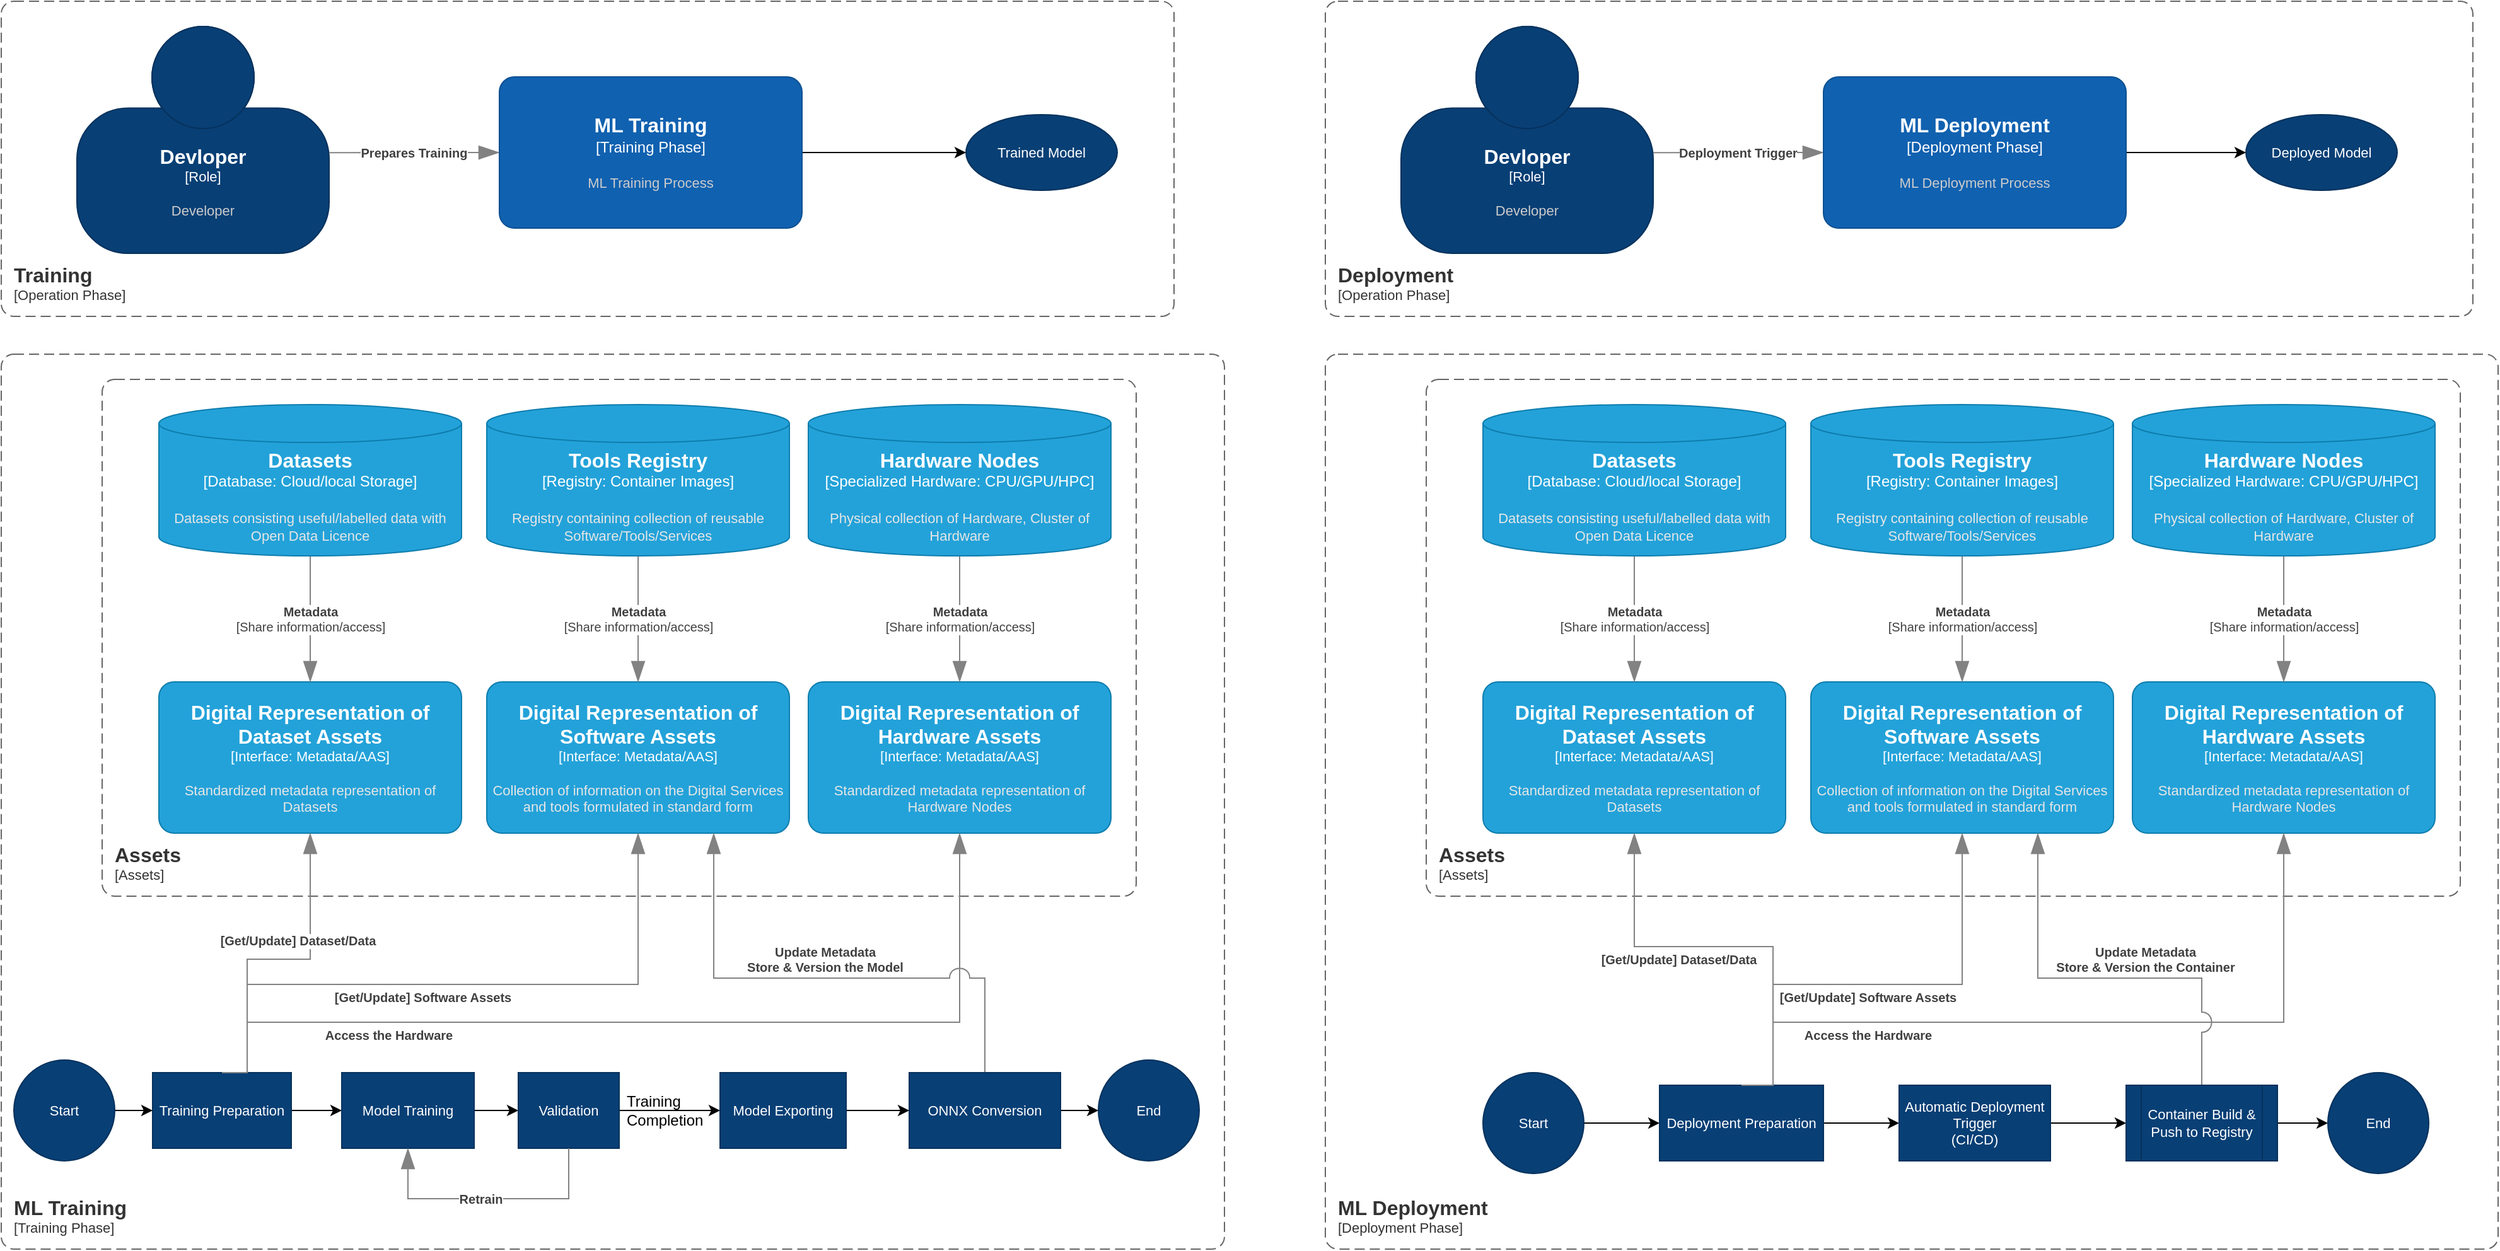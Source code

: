 <mxfile version="20.8.20" type="github">
  <diagram id="34KNsiJUDG14l4EXvXWt" name="Page-1">
    <mxGraphModel dx="1434" dy="756" grid="1" gridSize="10" guides="1" tooltips="1" connect="1" arrows="1" fold="1" page="1" pageScale="1" pageWidth="850" pageHeight="1100" math="0" shadow="0">
      <root>
        <mxCell id="0" />
        <mxCell id="1" parent="0" />
        <object placeholders="1" c4Name="Assets" c4Type="SystemScopeBoundary" c4Application="Assets" label="&lt;font style=&quot;font-size: 16px&quot;&gt;&lt;b&gt;&lt;div style=&quot;text-align: left&quot;&gt;%c4Name%&lt;/div&gt;&lt;/b&gt;&lt;/font&gt;&lt;div style=&quot;text-align: left&quot;&gt;[%c4Application%]&lt;/div&gt;" id="xOB6LZGDoCXovr7lUBLy-2">
          <mxCell style="rounded=1;fontSize=11;whiteSpace=wrap;html=1;dashed=1;arcSize=20;fillColor=none;strokeColor=#666666;fontColor=#333333;labelBackgroundColor=none;align=left;verticalAlign=bottom;labelBorderColor=none;spacingTop=0;spacing=10;dashPattern=8 4;metaEdit=1;rotatable=0;perimeter=rectanglePerimeter;noLabel=0;labelPadding=0;allowArrows=0;connectable=0;expand=0;recursiveResize=0;editable=1;pointerEvents=0;absoluteArcSize=1;points=[[0.25,0,0],[0.5,0,0],[0.75,0,0],[1,0.25,0],[1,0.5,0],[1,0.75,0],[0.75,1,0],[0.5,1,0],[0.25,1,0],[0,0.75,0],[0,0.5,0],[0,0.25,0]];" parent="1" vertex="1">
            <mxGeometry x="180" y="330" width="820" height="410" as="geometry" />
          </mxCell>
        </object>
        <object placeholders="1" c4Name="Digital Representation of Dataset Assets" c4Type="Interface" c4Technology="Metadata/AAS" c4Description="Standardized metadata representation of Datasets" label="&lt;font style=&quot;font-size: 16px&quot;&gt;&lt;b&gt;%c4Name%&lt;/b&gt;&lt;/font&gt;&lt;div&gt;[%c4Type%: %c4Technology%]&lt;/div&gt;&lt;br&gt;&lt;div&gt;&lt;font style=&quot;font-size: 11px&quot;&gt;&lt;font color=&quot;#E6E6E6&quot;&gt;%c4Description%&lt;/font&gt;&lt;/div&gt;" id="xOB6LZGDoCXovr7lUBLy-6">
          <mxCell style="rounded=1;whiteSpace=wrap;html=1;fontSize=11;labelBackgroundColor=none;fillColor=#23A2D9;fontColor=#ffffff;align=center;arcSize=10;strokeColor=#0E7DAD;metaEdit=1;resizable=0;points=[[0.25,0,0],[0.5,0,0],[0.75,0,0],[1,0.25,0],[1,0.5,0],[1,0.75,0],[0.75,1,0],[0.5,1,0],[0.25,1,0],[0,0.75,0],[0,0.5,0],[0,0.25,0]];" parent="1" vertex="1">
            <mxGeometry x="225" y="570" width="240" height="120" as="geometry" />
          </mxCell>
        </object>
        <object placeholders="1" c4Type="Relationship" c4Technology="Share information/access" c4Description="Metadata " label="&lt;div style=&quot;text-align: left&quot;&gt;&lt;div style=&quot;text-align: center&quot;&gt;&lt;b&gt;%c4Description%&lt;/b&gt;&lt;/div&gt;&lt;div style=&quot;text-align: center&quot;&gt;[%c4Technology%]&lt;/div&gt;&lt;/div&gt;" id="xOB6LZGDoCXovr7lUBLy-7">
          <mxCell style="endArrow=blockThin;html=1;fontSize=10;fontColor=#404040;strokeWidth=1;endFill=1;strokeColor=#828282;elbow=vertical;metaEdit=1;endSize=14;startSize=14;jumpStyle=arc;jumpSize=16;rounded=0;edgeStyle=orthogonalEdgeStyle;exitX=0.5;exitY=1;exitDx=0;exitDy=0;exitPerimeter=0;entryX=0.5;entryY=0;entryDx=0;entryDy=0;entryPerimeter=0;" parent="1" source="txicOeGbvLBUT92HMWDl-1" target="xOB6LZGDoCXovr7lUBLy-6" edge="1">
            <mxGeometry width="240" relative="1" as="geometry">
              <mxPoint x="345" y="460" as="sourcePoint" />
              <mxPoint x="710" y="640" as="targetPoint" />
            </mxGeometry>
          </mxCell>
        </object>
        <object placeholders="1" c4Name="Digital Representation of Software Assets" c4Type="Interface" c4Technology="Metadata/AAS" c4Description="Collection of information on the Digital Services and tools formulated in standard form" label="&lt;font style=&quot;font-size: 16px&quot;&gt;&lt;b&gt;%c4Name%&lt;/b&gt;&lt;/font&gt;&lt;div&gt;[%c4Type%: %c4Technology%]&lt;/div&gt;&lt;br&gt;&lt;div&gt;&lt;font style=&quot;font-size: 11px&quot;&gt;&lt;font color=&quot;#E6E6E6&quot;&gt;%c4Description%&lt;/font&gt;&lt;/div&gt;" id="xOB6LZGDoCXovr7lUBLy-8">
          <mxCell style="rounded=1;whiteSpace=wrap;html=1;fontSize=11;labelBackgroundColor=none;fillColor=#23A2D9;fontColor=#ffffff;align=center;arcSize=10;strokeColor=#0E7DAD;metaEdit=1;resizable=0;points=[[0.25,0,0],[0.5,0,0],[0.75,0,0],[1,0.25,0],[1,0.5,0],[1,0.75,0],[0.75,1,0],[0.5,1,0],[0.25,1,0],[0,0.75,0],[0,0.5,0],[0,0.25,0]];" parent="1" vertex="1">
            <mxGeometry x="485" y="570" width="240" height="120" as="geometry" />
          </mxCell>
        </object>
        <object placeholders="1" c4Type="Relationship" c4Technology="Share information/access" c4Description="Metadata" label="&lt;div style=&quot;text-align: left&quot;&gt;&lt;div style=&quot;text-align: center&quot;&gt;&lt;b&gt;%c4Description%&lt;/b&gt;&lt;/div&gt;&lt;div style=&quot;text-align: center&quot;&gt;[%c4Technology%]&lt;/div&gt;&lt;/div&gt;" id="xOB6LZGDoCXovr7lUBLy-9">
          <mxCell style="endArrow=blockThin;html=1;fontSize=10;fontColor=#404040;strokeWidth=1;endFill=1;strokeColor=#828282;elbow=vertical;metaEdit=1;endSize=14;startSize=14;jumpStyle=arc;jumpSize=16;rounded=0;edgeStyle=orthogonalEdgeStyle;exitX=0.5;exitY=1;exitDx=0;exitDy=0;exitPerimeter=0;entryX=0.5;entryY=0;entryDx=0;entryDy=0;entryPerimeter=0;" parent="1" source="txicOeGbvLBUT92HMWDl-2" target="xOB6LZGDoCXovr7lUBLy-8" edge="1">
            <mxGeometry width="240" relative="1" as="geometry">
              <mxPoint x="605" y="460" as="sourcePoint" />
              <mxPoint x="960" y="640" as="targetPoint" />
            </mxGeometry>
          </mxCell>
        </object>
        <object placeholders="1" c4Name="Digital Representation of Hardware Assets" c4Type="Interface" c4Technology="Metadata/AAS" c4Description="Standardized metadata representation of Hardware Nodes" label="&lt;font style=&quot;font-size: 16px&quot;&gt;&lt;b&gt;%c4Name%&lt;/b&gt;&lt;/font&gt;&lt;div&gt;[%c4Type%: %c4Technology%]&lt;/div&gt;&lt;br&gt;&lt;div&gt;&lt;font style=&quot;font-size: 11px&quot;&gt;&lt;font color=&quot;#E6E6E6&quot;&gt;%c4Description%&lt;/font&gt;&lt;/div&gt;" id="xOB6LZGDoCXovr7lUBLy-10">
          <mxCell style="rounded=1;whiteSpace=wrap;html=1;fontSize=11;labelBackgroundColor=none;fillColor=#23A2D9;fontColor=#ffffff;align=center;arcSize=10;strokeColor=#0E7DAD;metaEdit=1;resizable=0;points=[[0.25,0,0],[0.5,0,0],[0.75,0,0],[1,0.25,0],[1,0.5,0],[1,0.75,0],[0.75,1,0],[0.5,1,0],[0.25,1,0],[0,0.75,0],[0,0.5,0],[0,0.25,0]];" parent="1" vertex="1">
            <mxGeometry x="740" y="570" width="240" height="120" as="geometry" />
          </mxCell>
        </object>
        <object placeholders="1" c4Type="Relationship" c4Technology="Share information/access" c4Description="Metadata" label="&lt;div style=&quot;text-align: left&quot;&gt;&lt;div style=&quot;text-align: center&quot;&gt;&lt;b&gt;%c4Description%&lt;/b&gt;&lt;/div&gt;&lt;div style=&quot;text-align: center&quot;&gt;[%c4Technology%]&lt;/div&gt;&lt;/div&gt;" id="xOB6LZGDoCXovr7lUBLy-11">
          <mxCell style="endArrow=blockThin;html=1;fontSize=10;fontColor=#404040;strokeWidth=1;endFill=1;strokeColor=#828282;elbow=vertical;metaEdit=1;endSize=14;startSize=14;jumpStyle=arc;jumpSize=16;rounded=0;edgeStyle=orthogonalEdgeStyle;entryX=0.5;entryY=0;entryDx=0;entryDy=0;entryPerimeter=0;exitX=0.5;exitY=1;exitDx=0;exitDy=0;exitPerimeter=0;" parent="1" source="txicOeGbvLBUT92HMWDl-3" target="xOB6LZGDoCXovr7lUBLy-10" edge="1">
            <mxGeometry width="240" relative="1" as="geometry">
              <mxPoint x="865" y="460" as="sourcePoint" />
              <mxPoint x="1220" y="640" as="targetPoint" />
            </mxGeometry>
          </mxCell>
        </object>
        <object placeholders="1" c4Name="ML Training" c4Type="SystemScopeBoundary" c4Application="Training Phase" label="&lt;font style=&quot;font-size: 16px&quot;&gt;&lt;b&gt;&lt;div style=&quot;text-align: left&quot;&gt;%c4Name%&lt;/div&gt;&lt;/b&gt;&lt;/font&gt;&lt;div style=&quot;text-align: left&quot;&gt;[%c4Application%]&lt;/div&gt;" id="xOB6LZGDoCXovr7lUBLy-12">
          <mxCell style="rounded=1;fontSize=11;whiteSpace=wrap;html=1;dashed=1;arcSize=20;fillColor=none;strokeColor=#666666;fontColor=#333333;labelBackgroundColor=none;align=left;verticalAlign=bottom;labelBorderColor=none;spacingTop=0;spacing=10;dashPattern=8 4;metaEdit=1;rotatable=0;perimeter=rectanglePerimeter;noLabel=0;labelPadding=0;allowArrows=0;connectable=0;expand=0;recursiveResize=0;editable=1;pointerEvents=0;absoluteArcSize=1;points=[[0.25,0,0],[0.5,0,0],[0.75,0,0],[1,0.25,0],[1,0.5,0],[1,0.75,0],[0.75,1,0],[0.5,1,0],[0.25,1,0],[0,0.75,0],[0,0.5,0],[0,0.25,0]];" parent="1" vertex="1">
            <mxGeometry x="100" y="310" width="970" height="710" as="geometry" />
          </mxCell>
        </object>
        <mxCell id="xOB6LZGDoCXovr7lUBLy-24" value="" style="edgeStyle=orthogonalEdgeStyle;rounded=0;orthogonalLoop=1;jettySize=auto;html=1;" parent="1" source="xOB6LZGDoCXovr7lUBLy-20" target="xOB6LZGDoCXovr7lUBLy-23" edge="1">
          <mxGeometry relative="1" as="geometry" />
        </mxCell>
        <mxCell id="xOB6LZGDoCXovr7lUBLy-20" value="Training Preparation" style="whiteSpace=wrap;html=1;fontSize=11;fillColor=#083F75;strokeColor=#06315C;fontColor=#ffffff;dashed=0;" parent="1" vertex="1">
          <mxGeometry x="220" y="880" width="110" height="60" as="geometry" />
        </mxCell>
        <object placeholders="1" c4Type="Relationship" c4Description="[Get/Update] Dataset/Data" label="&lt;div style=&quot;text-align: left&quot;&gt;&lt;div style=&quot;text-align: center&quot;&gt;&lt;b&gt;%c4Description%&lt;/b&gt;&lt;/div&gt;" id="xOB6LZGDoCXovr7lUBLy-22">
          <mxCell style="endArrow=blockThin;html=1;fontSize=10;fontColor=#404040;strokeWidth=1;endFill=1;strokeColor=#828282;elbow=vertical;metaEdit=1;endSize=14;startSize=14;jumpStyle=arc;jumpSize=16;rounded=0;edgeStyle=orthogonalEdgeStyle;entryX=0.5;entryY=1;entryDx=0;entryDy=0;entryPerimeter=0;exitX=0.5;exitY=0;exitDx=0;exitDy=0;" parent="1" source="xOB6LZGDoCXovr7lUBLy-20" target="xOB6LZGDoCXovr7lUBLy-6" edge="1">
            <mxGeometry x="0.345" y="10" width="240" relative="1" as="geometry">
              <mxPoint x="240" y="850" as="sourcePoint" />
              <mxPoint x="630" y="940" as="targetPoint" />
              <Array as="points">
                <mxPoint x="295" y="790" />
                <mxPoint x="345" y="790" />
              </Array>
              <mxPoint as="offset" />
            </mxGeometry>
          </mxCell>
        </object>
        <mxCell id="txicOeGbvLBUT92HMWDl-38" value="" style="edgeStyle=orthogonalEdgeStyle;rounded=0;orthogonalLoop=1;jettySize=auto;html=1;" parent="1" source="xOB6LZGDoCXovr7lUBLy-23" target="txicOeGbvLBUT92HMWDl-37" edge="1">
          <mxGeometry relative="1" as="geometry" />
        </mxCell>
        <mxCell id="xOB6LZGDoCXovr7lUBLy-23" value="Model Training" style="whiteSpace=wrap;html=1;fontSize=11;fillColor=#083F75;strokeColor=#06315C;fontColor=#ffffff;dashed=0;" parent="1" vertex="1">
          <mxGeometry x="370" y="880" width="105" height="60" as="geometry" />
        </mxCell>
        <object placeholders="1" c4Type="Relationship" c4Description="[Get/Update] Software Assets" label="&lt;div style=&quot;text-align: left&quot;&gt;&lt;div style=&quot;text-align: center&quot;&gt;&lt;b&gt;%c4Description%&lt;/b&gt;&lt;/div&gt;" id="xOB6LZGDoCXovr7lUBLy-25">
          <mxCell style="endArrow=blockThin;html=1;fontSize=10;fontColor=#404040;strokeWidth=1;endFill=1;strokeColor=#828282;elbow=vertical;metaEdit=1;endSize=14;startSize=14;jumpStyle=arc;jumpSize=16;rounded=0;edgeStyle=orthogonalEdgeStyle;entryX=0.5;entryY=1;entryDx=0;entryDy=0;entryPerimeter=0;exitX=0.5;exitY=0;exitDx=0;exitDy=0;" parent="1" source="xOB6LZGDoCXovr7lUBLy-20" target="xOB6LZGDoCXovr7lUBLy-8" edge="1">
            <mxGeometry x="-0.122" y="-10" width="240" relative="1" as="geometry">
              <mxPoint x="250" y="870" as="sourcePoint" />
              <mxPoint x="630" y="940" as="targetPoint" />
              <Array as="points">
                <mxPoint x="295" y="810" />
                <mxPoint x="605" y="810" />
              </Array>
              <mxPoint as="offset" />
            </mxGeometry>
          </mxCell>
        </object>
        <object placeholders="1" c4Type="Relationship" c4Description="Access the Hardware" label="&lt;div style=&quot;text-align: left&quot;&gt;&lt;div style=&quot;text-align: center&quot;&gt;&lt;b&gt;%c4Description%&lt;/b&gt;&lt;/div&gt;" id="xOB6LZGDoCXovr7lUBLy-26">
          <mxCell style="endArrow=blockThin;html=1;fontSize=10;fontColor=#404040;strokeWidth=1;endFill=1;strokeColor=#828282;elbow=vertical;metaEdit=1;endSize=14;startSize=14;jumpStyle=arc;jumpSize=16;rounded=0;edgeStyle=orthogonalEdgeStyle;entryX=0.5;entryY=1;entryDx=0;entryDy=0;entryPerimeter=0;exitX=0.5;exitY=0;exitDx=0;exitDy=0;" parent="1" source="xOB6LZGDoCXovr7lUBLy-20" target="xOB6LZGDoCXovr7lUBLy-10" edge="1">
            <mxGeometry x="-0.557" y="-10" width="240" relative="1" as="geometry">
              <mxPoint x="260" y="890" as="sourcePoint" />
              <mxPoint x="630" y="940" as="targetPoint" />
              <Array as="points">
                <mxPoint x="295" y="840" />
                <mxPoint x="860" y="840" />
              </Array>
              <mxPoint as="offset" />
            </mxGeometry>
          </mxCell>
        </object>
        <object placeholders="1" c4Type="Relationship" c4Description="Update Metadata&#xa;Store &amp; Version the Model" label="&lt;div style=&quot;text-align: left&quot;&gt;&lt;div style=&quot;text-align: center&quot;&gt;&lt;b&gt;%c4Description%&lt;/b&gt;&lt;/div&gt;" id="xOB6LZGDoCXovr7lUBLy-31">
          <mxCell style="endArrow=blockThin;html=1;fontSize=10;fontColor=#404040;strokeWidth=1;endFill=1;strokeColor=#828282;elbow=vertical;metaEdit=1;endSize=14;startSize=14;jumpStyle=arc;jumpSize=16;rounded=0;edgeStyle=orthogonalEdgeStyle;entryX=0.75;entryY=1;entryDx=0;entryDy=0;entryPerimeter=0;exitX=0.5;exitY=0;exitDx=0;exitDy=0;" parent="1" target="xOB6LZGDoCXovr7lUBLy-8" edge="1" source="1LWW5yyUUoVo10daCe78-3">
            <mxGeometry y="-15" width="240" relative="1" as="geometry">
              <mxPoint x="880" y="900" as="sourcePoint" />
              <mxPoint x="630" y="940" as="targetPoint" />
              <Array as="points">
                <mxPoint x="880" y="805" />
                <mxPoint x="665" y="805" />
              </Array>
              <mxPoint as="offset" />
            </mxGeometry>
          </mxCell>
        </object>
        <object placeholders="1" c4Name="Training" c4Type="SystemScopeBoundary" c4Application="Operation Phase" label="&lt;font style=&quot;font-size: 16px&quot;&gt;&lt;b&gt;&lt;div style=&quot;text-align: left&quot;&gt;%c4Name%&lt;/div&gt;&lt;/b&gt;&lt;/font&gt;&lt;div style=&quot;text-align: left&quot;&gt;[%c4Application%]&lt;/div&gt;" id="xOB6LZGDoCXovr7lUBLy-40">
          <mxCell style="rounded=1;fontSize=11;whiteSpace=wrap;html=1;dashed=1;arcSize=20;fillColor=none;strokeColor=#666666;fontColor=#333333;labelBackgroundColor=none;align=left;verticalAlign=bottom;labelBorderColor=none;spacingTop=0;spacing=10;dashPattern=8 4;metaEdit=1;rotatable=0;perimeter=rectanglePerimeter;noLabel=0;labelPadding=0;allowArrows=0;connectable=0;expand=0;recursiveResize=0;editable=1;pointerEvents=0;absoluteArcSize=1;points=[[0.25,0,0],[0.5,0,0],[0.75,0,0],[1,0.25,0],[1,0.5,0],[1,0.75,0],[0.75,1,0],[0.5,1,0],[0.25,1,0],[0,0.75,0],[0,0.5,0],[0,0.25,0]];" parent="1" vertex="1">
            <mxGeometry x="100" y="30" width="930" height="250" as="geometry" />
          </mxCell>
        </object>
        <object placeholders="1" c4Name="Devloper" c4Type="Role" c4Description="Developer" label="&lt;font style=&quot;font-size: 16px&quot;&gt;&lt;b&gt;%c4Name%&lt;/b&gt;&lt;/font&gt;&lt;div&gt;[%c4Type%]&lt;/div&gt;&lt;br&gt;&lt;div&gt;&lt;font style=&quot;font-size: 11px&quot;&gt;&lt;font color=&quot;#cccccc&quot;&gt;%c4Description%&lt;/font&gt;&lt;/div&gt;" id="xOB6LZGDoCXovr7lUBLy-42">
          <mxCell style="html=1;fontSize=11;dashed=0;whiteSpace=wrap;fillColor=#083F75;strokeColor=#06315C;fontColor=#ffffff;shape=mxgraph.c4.person2;align=center;metaEdit=1;points=[[0.5,0,0],[1,0.5,0],[1,0.75,0],[0.75,1,0],[0.5,1,0],[0.25,1,0],[0,0.75,0],[0,0.5,0]];resizable=0;" parent="1" vertex="1">
            <mxGeometry x="160" y="50" width="200" height="180" as="geometry" />
          </mxCell>
        </object>
        <mxCell id="xOB6LZGDoCXovr7lUBLy-47" value="Trained Model" style="ellipse;whiteSpace=wrap;html=1;fontSize=11;fillColor=#083F75;strokeColor=#06315C;fontColor=#ffffff;dashed=0;" parent="1" vertex="1">
          <mxGeometry x="865" y="120" width="120" height="60" as="geometry" />
        </mxCell>
        <object placeholders="1" c4Type="Relationship" c4Description="Prepares Training" label="&lt;div style=&quot;text-align: left&quot;&gt;&lt;div style=&quot;text-align: center&quot;&gt;&lt;b&gt;%c4Description%&lt;/b&gt;&lt;/div&gt;" id="xOB6LZGDoCXovr7lUBLy-56">
          <mxCell style="endArrow=blockThin;html=1;fontSize=10;fontColor=#404040;strokeWidth=1;endFill=1;strokeColor=#828282;elbow=vertical;metaEdit=1;endSize=14;startSize=14;jumpStyle=arc;jumpSize=16;rounded=0;edgeStyle=orthogonalEdgeStyle;exitX=1;exitY=0.556;exitDx=0;exitDy=0;exitPerimeter=0;" parent="1" source="xOB6LZGDoCXovr7lUBLy-42" target="xOB6LZGDoCXovr7lUBLy-62" edge="1">
            <mxGeometry width="240" relative="1" as="geometry">
              <mxPoint x="370" y="150" as="sourcePoint" />
              <mxPoint x="530" y="150" as="targetPoint" />
            </mxGeometry>
          </mxCell>
        </object>
        <mxCell id="xOB6LZGDoCXovr7lUBLy-61" value="" style="edgeStyle=orthogonalEdgeStyle;rounded=0;orthogonalLoop=1;jettySize=auto;html=1;" parent="1" source="txicOeGbvLBUT92HMWDl-39" target="xOB6LZGDoCXovr7lUBLy-20" edge="1">
          <mxGeometry relative="1" as="geometry">
            <mxPoint x="200" y="910" as="sourcePoint" />
          </mxGeometry>
        </mxCell>
        <mxCell id="xOB6LZGDoCXovr7lUBLy-63" value="" style="edgeStyle=orthogonalEdgeStyle;rounded=0;orthogonalLoop=1;jettySize=auto;html=1;" parent="1" source="xOB6LZGDoCXovr7lUBLy-62" target="xOB6LZGDoCXovr7lUBLy-47" edge="1">
          <mxGeometry relative="1" as="geometry" />
        </mxCell>
        <object placeholders="1" c4Name="ML Training" c4Type="Training Phase" c4Description="ML Training Process" label="&lt;font style=&quot;font-size: 16px&quot;&gt;&lt;b&gt;%c4Name%&lt;/b&gt;&lt;/font&gt;&lt;div&gt;[%c4Type%]&lt;/div&gt;&lt;br&gt;&lt;div&gt;&lt;font style=&quot;font-size: 11px&quot;&gt;&lt;font color=&quot;#cccccc&quot;&gt;%c4Description%&lt;/font&gt;&lt;/div&gt;" id="xOB6LZGDoCXovr7lUBLy-62">
          <mxCell style="rounded=1;whiteSpace=wrap;html=1;labelBackgroundColor=none;fillColor=#1061B0;fontColor=#ffffff;align=center;arcSize=10;strokeColor=#0D5091;metaEdit=1;resizable=0;points=[[0.25,0,0],[0.5,0,0],[0.75,0,0],[1,0.25,0],[1,0.5,0],[1,0.75,0],[0.75,1,0],[0.5,1,0],[0.25,1,0],[0,0.75,0],[0,0.5,0],[0,0.25,0]];" parent="1" vertex="1">
            <mxGeometry x="495" y="90" width="240" height="120" as="geometry" />
          </mxCell>
        </object>
        <object placeholders="1" c4Name="Deployment" c4Type="SystemScopeBoundary" c4Application="Operation Phase" label="&lt;font style=&quot;font-size: 16px&quot;&gt;&lt;b&gt;&lt;div style=&quot;text-align: left&quot;&gt;%c4Name%&lt;/div&gt;&lt;/b&gt;&lt;/font&gt;&lt;div style=&quot;text-align: left&quot;&gt;[%c4Application%]&lt;/div&gt;" id="xOB6LZGDoCXovr7lUBLy-64">
          <mxCell style="rounded=1;fontSize=11;whiteSpace=wrap;html=1;dashed=1;arcSize=20;fillColor=none;strokeColor=#666666;fontColor=#333333;labelBackgroundColor=none;align=left;verticalAlign=bottom;labelBorderColor=none;spacingTop=0;spacing=10;dashPattern=8 4;metaEdit=1;rotatable=0;perimeter=rectanglePerimeter;noLabel=0;labelPadding=0;allowArrows=0;connectable=0;expand=0;recursiveResize=0;editable=1;pointerEvents=0;absoluteArcSize=1;points=[[0.25,0,0],[0.5,0,0],[0.75,0,0],[1,0.25,0],[1,0.5,0],[1,0.75,0],[0.75,1,0],[0.5,1,0],[0.25,1,0],[0,0.75,0],[0,0.5,0],[0,0.25,0]];" parent="1" vertex="1">
            <mxGeometry x="1150" y="30" width="910" height="250" as="geometry" />
          </mxCell>
        </object>
        <object placeholders="1" c4Name="Devloper" c4Type="Role" c4Description="Developer" label="&lt;font style=&quot;font-size: 16px&quot;&gt;&lt;b&gt;%c4Name%&lt;/b&gt;&lt;/font&gt;&lt;div&gt;[%c4Type%]&lt;/div&gt;&lt;br&gt;&lt;div&gt;&lt;font style=&quot;font-size: 11px&quot;&gt;&lt;font color=&quot;#cccccc&quot;&gt;%c4Description%&lt;/font&gt;&lt;/div&gt;" id="xOB6LZGDoCXovr7lUBLy-65">
          <mxCell style="html=1;fontSize=11;dashed=0;whiteSpace=wrap;fillColor=#083F75;strokeColor=#06315C;fontColor=#ffffff;shape=mxgraph.c4.person2;align=center;metaEdit=1;points=[[0.5,0,0],[1,0.5,0],[1,0.75,0],[0.75,1,0],[0.5,1,0],[0.25,1,0],[0,0.75,0],[0,0.5,0]];resizable=0;" parent="1" vertex="1">
            <mxGeometry x="1210" y="50" width="200" height="180" as="geometry" />
          </mxCell>
        </object>
        <mxCell id="xOB6LZGDoCXovr7lUBLy-66" value="Deployed Model" style="ellipse;whiteSpace=wrap;html=1;fontSize=11;fillColor=#083F75;strokeColor=#06315C;fontColor=#ffffff;dashed=0;" parent="1" vertex="1">
          <mxGeometry x="1880" y="120" width="120" height="60" as="geometry" />
        </mxCell>
        <object placeholders="1" c4Type="Relationship" c4Description="Deployment Trigger" label="&lt;div style=&quot;text-align: left&quot;&gt;&lt;div style=&quot;text-align: center&quot;&gt;&lt;b&gt;%c4Description%&lt;/b&gt;&lt;/div&gt;" id="xOB6LZGDoCXovr7lUBLy-67">
          <mxCell style="endArrow=blockThin;html=1;fontSize=10;fontColor=#404040;strokeWidth=1;endFill=1;strokeColor=#828282;elbow=vertical;metaEdit=1;endSize=14;startSize=14;jumpStyle=arc;jumpSize=16;rounded=0;edgeStyle=orthogonalEdgeStyle;exitX=1;exitY=0.556;exitDx=0;exitDy=0;exitPerimeter=0;" parent="1" source="xOB6LZGDoCXovr7lUBLy-65" target="xOB6LZGDoCXovr7lUBLy-69" edge="1">
            <mxGeometry width="240" relative="1" as="geometry">
              <mxPoint x="1420" y="150" as="sourcePoint" />
              <mxPoint x="1580" y="150" as="targetPoint" />
            </mxGeometry>
          </mxCell>
        </object>
        <mxCell id="xOB6LZGDoCXovr7lUBLy-68" value="" style="edgeStyle=orthogonalEdgeStyle;rounded=0;orthogonalLoop=1;jettySize=auto;html=1;" parent="1" source="xOB6LZGDoCXovr7lUBLy-69" target="xOB6LZGDoCXovr7lUBLy-66" edge="1">
          <mxGeometry relative="1" as="geometry" />
        </mxCell>
        <object placeholders="1" c4Name="ML Deployment" c4Type="Deployment Phase" c4Description="ML Deployment Process" label="&lt;font style=&quot;font-size: 16px&quot;&gt;&lt;b&gt;%c4Name%&lt;/b&gt;&lt;/font&gt;&lt;div&gt;[%c4Type%]&lt;/div&gt;&lt;br&gt;&lt;div&gt;&lt;font style=&quot;font-size: 11px&quot;&gt;&lt;font color=&quot;#cccccc&quot;&gt;%c4Description%&lt;/font&gt;&lt;/div&gt;" id="xOB6LZGDoCXovr7lUBLy-69">
          <mxCell style="rounded=1;whiteSpace=wrap;html=1;labelBackgroundColor=none;fillColor=#1061B0;fontColor=#ffffff;align=center;arcSize=10;strokeColor=#0D5091;metaEdit=1;resizable=0;points=[[0.25,0,0],[0.5,0,0],[0.75,0,0],[1,0.25,0],[1,0.5,0],[1,0.75,0],[0.75,1,0],[0.5,1,0],[0.25,1,0],[0,0.75,0],[0,0.5,0],[0,0.25,0]];" parent="1" vertex="1">
            <mxGeometry x="1545" y="90" width="240" height="120" as="geometry" />
          </mxCell>
        </object>
        <object placeholders="1" c4Type="Datasets" c4Container="Database" c4Technology="Cloud/local Storage" c4Description="Datasets consisting useful/labelled data with Open Data Licence " label="&lt;font style=&quot;font-size: 16px&quot;&gt;&lt;b&gt;%c4Type%&lt;/b&gt;&lt;/font&gt;&lt;div&gt;[%c4Container%:&amp;nbsp;%c4Technology%]&lt;/div&gt;&lt;br&gt;&lt;div&gt;&lt;font style=&quot;font-size: 11px&quot;&gt;&lt;font color=&quot;#E6E6E6&quot;&gt;%c4Description%&lt;/font&gt;&lt;/div&gt;" id="txicOeGbvLBUT92HMWDl-1">
          <mxCell style="shape=cylinder3;size=15;whiteSpace=wrap;html=1;boundedLbl=1;rounded=0;labelBackgroundColor=none;fillColor=#23A2D9;fontSize=12;fontColor=#ffffff;align=center;strokeColor=#0E7DAD;metaEdit=1;points=[[0.5,0,0],[1,0.25,0],[1,0.5,0],[1,0.75,0],[0.5,1,0],[0,0.75,0],[0,0.5,0],[0,0.25,0]];resizable=0;" parent="1" vertex="1">
            <mxGeometry x="225" y="350" width="240" height="120" as="geometry" />
          </mxCell>
        </object>
        <object placeholders="1" c4Type="Tools Registry" c4Container="Registry" c4Technology="Container Images" c4Description="Registry containing collection of reusable Software/Tools/Services" label="&lt;font style=&quot;font-size: 16px&quot;&gt;&lt;b&gt;%c4Type%&lt;/b&gt;&lt;/font&gt;&lt;div&gt;[%c4Container%:&amp;nbsp;%c4Technology%]&lt;/div&gt;&lt;br&gt;&lt;div&gt;&lt;font style=&quot;font-size: 11px&quot;&gt;&lt;font color=&quot;#E6E6E6&quot;&gt;%c4Description%&lt;/font&gt;&lt;/div&gt;" id="txicOeGbvLBUT92HMWDl-2">
          <mxCell style="shape=cylinder3;size=15;whiteSpace=wrap;html=1;boundedLbl=1;rounded=0;labelBackgroundColor=none;fillColor=#23A2D9;fontSize=12;fontColor=#ffffff;align=center;strokeColor=#0E7DAD;metaEdit=1;points=[[0.5,0,0],[1,0.25,0],[1,0.5,0],[1,0.75,0],[0.5,1,0],[0,0.75,0],[0,0.5,0],[0,0.25,0]];resizable=0;" parent="1" vertex="1">
            <mxGeometry x="485" y="350" width="240" height="120" as="geometry" />
          </mxCell>
        </object>
        <object placeholders="1" c4Type="Hardware Nodes" c4Container="Specialized Hardware" c4Technology="CPU/GPU/HPC" c4Description="Physical collection of Hardware, Cluster of Hardware" label="&lt;font style=&quot;font-size: 16px&quot;&gt;&lt;b&gt;%c4Type%&lt;/b&gt;&lt;/font&gt;&lt;div&gt;[%c4Container%:&amp;nbsp;%c4Technology%]&lt;/div&gt;&lt;br&gt;&lt;div&gt;&lt;font style=&quot;font-size: 11px&quot;&gt;&lt;font color=&quot;#E6E6E6&quot;&gt;%c4Description%&lt;/font&gt;&lt;/div&gt;" id="txicOeGbvLBUT92HMWDl-3">
          <mxCell style="shape=cylinder3;size=15;whiteSpace=wrap;html=1;boundedLbl=1;rounded=0;labelBackgroundColor=none;fillColor=#23A2D9;fontSize=12;fontColor=#ffffff;align=center;strokeColor=#0E7DAD;metaEdit=1;points=[[0.5,0,0],[1,0.25,0],[1,0.5,0],[1,0.75,0],[0.5,1,0],[0,0.75,0],[0,0.5,0],[0,0.25,0]];resizable=0;" parent="1" vertex="1">
            <mxGeometry x="740" y="350" width="240" height="120" as="geometry" />
          </mxCell>
        </object>
        <object placeholders="1" c4Name="Assets" c4Type="SystemScopeBoundary" c4Application="Assets" label="&lt;font style=&quot;font-size: 16px&quot;&gt;&lt;b&gt;&lt;div style=&quot;text-align: left&quot;&gt;%c4Name%&lt;/div&gt;&lt;/b&gt;&lt;/font&gt;&lt;div style=&quot;text-align: left&quot;&gt;[%c4Application%]&lt;/div&gt;" id="txicOeGbvLBUT92HMWDl-4">
          <mxCell style="rounded=1;fontSize=11;whiteSpace=wrap;html=1;dashed=1;arcSize=20;fillColor=none;strokeColor=#666666;fontColor=#333333;labelBackgroundColor=none;align=left;verticalAlign=bottom;labelBorderColor=none;spacingTop=0;spacing=10;dashPattern=8 4;metaEdit=1;rotatable=0;perimeter=rectanglePerimeter;noLabel=0;labelPadding=0;allowArrows=0;connectable=0;expand=0;recursiveResize=0;editable=1;pointerEvents=0;absoluteArcSize=1;points=[[0.25,0,0],[0.5,0,0],[0.75,0,0],[1,0.25,0],[1,0.5,0],[1,0.75,0],[0.75,1,0],[0.5,1,0],[0.25,1,0],[0,0.75,0],[0,0.5,0],[0,0.25,0]];" parent="1" vertex="1">
            <mxGeometry x="1230" y="330" width="820" height="410" as="geometry" />
          </mxCell>
        </object>
        <object placeholders="1" c4Name="Digital Representation of Dataset Assets" c4Type="Interface" c4Technology="Metadata/AAS" c4Description="Standardized metadata representation of Datasets" label="&lt;font style=&quot;font-size: 16px&quot;&gt;&lt;b&gt;%c4Name%&lt;/b&gt;&lt;/font&gt;&lt;div&gt;[%c4Type%: %c4Technology%]&lt;/div&gt;&lt;br&gt;&lt;div&gt;&lt;font style=&quot;font-size: 11px&quot;&gt;&lt;font color=&quot;#E6E6E6&quot;&gt;%c4Description%&lt;/font&gt;&lt;/div&gt;" id="txicOeGbvLBUT92HMWDl-5">
          <mxCell style="rounded=1;whiteSpace=wrap;html=1;fontSize=11;labelBackgroundColor=none;fillColor=#23A2D9;fontColor=#ffffff;align=center;arcSize=10;strokeColor=#0E7DAD;metaEdit=1;resizable=0;points=[[0.25,0,0],[0.5,0,0],[0.75,0,0],[1,0.25,0],[1,0.5,0],[1,0.75,0],[0.75,1,0],[0.5,1,0],[0.25,1,0],[0,0.75,0],[0,0.5,0],[0,0.25,0]];" parent="1" vertex="1">
            <mxGeometry x="1275" y="570" width="240" height="120" as="geometry" />
          </mxCell>
        </object>
        <object placeholders="1" c4Type="Relationship" c4Technology="Share information/access" c4Description="Metadata " label="&lt;div style=&quot;text-align: left&quot;&gt;&lt;div style=&quot;text-align: center&quot;&gt;&lt;b&gt;%c4Description%&lt;/b&gt;&lt;/div&gt;&lt;div style=&quot;text-align: center&quot;&gt;[%c4Technology%]&lt;/div&gt;&lt;/div&gt;" id="txicOeGbvLBUT92HMWDl-6">
          <mxCell style="endArrow=blockThin;html=1;fontSize=10;fontColor=#404040;strokeWidth=1;endFill=1;strokeColor=#828282;elbow=vertical;metaEdit=1;endSize=14;startSize=14;jumpStyle=arc;jumpSize=16;rounded=0;edgeStyle=orthogonalEdgeStyle;exitX=0.5;exitY=1;exitDx=0;exitDy=0;exitPerimeter=0;entryX=0.5;entryY=0;entryDx=0;entryDy=0;entryPerimeter=0;" parent="1" source="txicOeGbvLBUT92HMWDl-23" target="txicOeGbvLBUT92HMWDl-5" edge="1">
            <mxGeometry width="240" relative="1" as="geometry">
              <mxPoint x="1395" y="460" as="sourcePoint" />
              <mxPoint x="1760" y="640" as="targetPoint" />
            </mxGeometry>
          </mxCell>
        </object>
        <object placeholders="1" c4Name="Digital Representation of Software Assets" c4Type="Interface" c4Technology="Metadata/AAS" c4Description="Collection of information on the Digital Services and tools formulated in standard form" label="&lt;font style=&quot;font-size: 16px&quot;&gt;&lt;b&gt;%c4Name%&lt;/b&gt;&lt;/font&gt;&lt;div&gt;[%c4Type%: %c4Technology%]&lt;/div&gt;&lt;br&gt;&lt;div&gt;&lt;font style=&quot;font-size: 11px&quot;&gt;&lt;font color=&quot;#E6E6E6&quot;&gt;%c4Description%&lt;/font&gt;&lt;/div&gt;" id="txicOeGbvLBUT92HMWDl-7">
          <mxCell style="rounded=1;whiteSpace=wrap;html=1;fontSize=11;labelBackgroundColor=none;fillColor=#23A2D9;fontColor=#ffffff;align=center;arcSize=10;strokeColor=#0E7DAD;metaEdit=1;resizable=0;points=[[0.25,0,0],[0.5,0,0],[0.75,0,0],[1,0.25,0],[1,0.5,0],[1,0.75,0],[0.75,1,0],[0.5,1,0],[0.25,1,0],[0,0.75,0],[0,0.5,0],[0,0.25,0]];" parent="1" vertex="1">
            <mxGeometry x="1535" y="570" width="240" height="120" as="geometry" />
          </mxCell>
        </object>
        <object placeholders="1" c4Type="Relationship" c4Technology="Share information/access" c4Description="Metadata" label="&lt;div style=&quot;text-align: left&quot;&gt;&lt;div style=&quot;text-align: center&quot;&gt;&lt;b&gt;%c4Description%&lt;/b&gt;&lt;/div&gt;&lt;div style=&quot;text-align: center&quot;&gt;[%c4Technology%]&lt;/div&gt;&lt;/div&gt;" id="txicOeGbvLBUT92HMWDl-8">
          <mxCell style="endArrow=blockThin;html=1;fontSize=10;fontColor=#404040;strokeWidth=1;endFill=1;strokeColor=#828282;elbow=vertical;metaEdit=1;endSize=14;startSize=14;jumpStyle=arc;jumpSize=16;rounded=0;edgeStyle=orthogonalEdgeStyle;exitX=0.5;exitY=1;exitDx=0;exitDy=0;exitPerimeter=0;entryX=0.5;entryY=0;entryDx=0;entryDy=0;entryPerimeter=0;" parent="1" source="txicOeGbvLBUT92HMWDl-24" target="txicOeGbvLBUT92HMWDl-7" edge="1">
            <mxGeometry width="240" relative="1" as="geometry">
              <mxPoint x="1655" y="460" as="sourcePoint" />
              <mxPoint x="2010" y="640" as="targetPoint" />
            </mxGeometry>
          </mxCell>
        </object>
        <object placeholders="1" c4Name="Digital Representation of Hardware Assets" c4Type="Interface" c4Technology="Metadata/AAS" c4Description="Standardized metadata representation of Hardware Nodes" label="&lt;font style=&quot;font-size: 16px&quot;&gt;&lt;b&gt;%c4Name%&lt;/b&gt;&lt;/font&gt;&lt;div&gt;[%c4Type%: %c4Technology%]&lt;/div&gt;&lt;br&gt;&lt;div&gt;&lt;font style=&quot;font-size: 11px&quot;&gt;&lt;font color=&quot;#E6E6E6&quot;&gt;%c4Description%&lt;/font&gt;&lt;/div&gt;" id="txicOeGbvLBUT92HMWDl-9">
          <mxCell style="rounded=1;whiteSpace=wrap;html=1;fontSize=11;labelBackgroundColor=none;fillColor=#23A2D9;fontColor=#ffffff;align=center;arcSize=10;strokeColor=#0E7DAD;metaEdit=1;resizable=0;points=[[0.25,0,0],[0.5,0,0],[0.75,0,0],[1,0.25,0],[1,0.5,0],[1,0.75,0],[0.75,1,0],[0.5,1,0],[0.25,1,0],[0,0.75,0],[0,0.5,0],[0,0.25,0]];" parent="1" vertex="1">
            <mxGeometry x="1790" y="570" width="240" height="120" as="geometry" />
          </mxCell>
        </object>
        <object placeholders="1" c4Type="Relationship" c4Technology="Share information/access" c4Description="Metadata" label="&lt;div style=&quot;text-align: left&quot;&gt;&lt;div style=&quot;text-align: center&quot;&gt;&lt;b&gt;%c4Description%&lt;/b&gt;&lt;/div&gt;&lt;div style=&quot;text-align: center&quot;&gt;[%c4Technology%]&lt;/div&gt;&lt;/div&gt;" id="txicOeGbvLBUT92HMWDl-10">
          <mxCell style="endArrow=blockThin;html=1;fontSize=10;fontColor=#404040;strokeWidth=1;endFill=1;strokeColor=#828282;elbow=vertical;metaEdit=1;endSize=14;startSize=14;jumpStyle=arc;jumpSize=16;rounded=0;edgeStyle=orthogonalEdgeStyle;entryX=0.5;entryY=0;entryDx=0;entryDy=0;entryPerimeter=0;exitX=0.5;exitY=1;exitDx=0;exitDy=0;exitPerimeter=0;" parent="1" source="txicOeGbvLBUT92HMWDl-25" target="txicOeGbvLBUT92HMWDl-9" edge="1">
            <mxGeometry width="240" relative="1" as="geometry">
              <mxPoint x="1915" y="460" as="sourcePoint" />
              <mxPoint x="2270" y="640" as="targetPoint" />
            </mxGeometry>
          </mxCell>
        </object>
        <object placeholders="1" c4Name="ML Deployment" c4Type="SystemScopeBoundary" c4Application="Deployment Phase" label="&lt;font style=&quot;font-size: 16px&quot;&gt;&lt;b&gt;&lt;div style=&quot;text-align: left&quot;&gt;%c4Name%&lt;/div&gt;&lt;/b&gt;&lt;/font&gt;&lt;div style=&quot;text-align: left&quot;&gt;[%c4Application%]&lt;/div&gt;" id="txicOeGbvLBUT92HMWDl-11">
          <mxCell style="rounded=1;fontSize=11;whiteSpace=wrap;html=1;dashed=1;arcSize=20;fillColor=none;strokeColor=#666666;fontColor=#333333;labelBackgroundColor=none;align=left;verticalAlign=bottom;labelBorderColor=none;spacingTop=0;spacing=10;dashPattern=8 4;metaEdit=1;rotatable=0;perimeter=rectanglePerimeter;noLabel=0;labelPadding=0;allowArrows=0;connectable=0;expand=0;recursiveResize=0;editable=1;pointerEvents=0;absoluteArcSize=1;points=[[0.25,0,0],[0.5,0,0],[0.75,0,0],[1,0.25,0],[1,0.5,0],[1,0.75,0],[0.75,1,0],[0.5,1,0],[0.25,1,0],[0,0.75,0],[0,0.5,0],[0,0.25,0]];" parent="1" vertex="1">
            <mxGeometry x="1150" y="310" width="930" height="710" as="geometry" />
          </mxCell>
        </object>
        <mxCell id="txicOeGbvLBUT92HMWDl-27" value="" style="edgeStyle=orthogonalEdgeStyle;rounded=0;orthogonalLoop=1;jettySize=auto;html=1;" parent="1" source="txicOeGbvLBUT92HMWDl-13" target="txicOeGbvLBUT92HMWDl-26" edge="1">
          <mxGeometry relative="1" as="geometry" />
        </mxCell>
        <mxCell id="txicOeGbvLBUT92HMWDl-13" value="Deployment Preparation" style="whiteSpace=wrap;html=1;fontSize=11;fillColor=#083F75;strokeColor=#06315C;fontColor=#ffffff;dashed=0;" parent="1" vertex="1">
          <mxGeometry x="1415" y="890" width="130" height="60" as="geometry" />
        </mxCell>
        <object placeholders="1" c4Type="Relationship" c4Description="[Get/Update] Dataset/Data" label="&lt;div style=&quot;text-align: left&quot;&gt;&lt;div style=&quot;text-align: center&quot;&gt;&lt;b&gt;%c4Description%&lt;/b&gt;&lt;/div&gt;" id="txicOeGbvLBUT92HMWDl-14">
          <mxCell style="endArrow=blockThin;html=1;fontSize=10;fontColor=#404040;strokeWidth=1;endFill=1;strokeColor=#828282;elbow=vertical;metaEdit=1;endSize=14;startSize=14;jumpStyle=arc;jumpSize=16;rounded=0;edgeStyle=orthogonalEdgeStyle;entryX=0.5;entryY=1;entryDx=0;entryDy=0;entryPerimeter=0;exitX=0.5;exitY=0;exitDx=0;exitDy=0;" parent="1" source="txicOeGbvLBUT92HMWDl-13" target="txicOeGbvLBUT92HMWDl-5" edge="1">
            <mxGeometry x="0.254" y="10" width="240" relative="1" as="geometry">
              <mxPoint x="1290" y="850" as="sourcePoint" />
              <mxPoint x="1680" y="940" as="targetPoint" />
              <Array as="points">
                <mxPoint x="1505" y="780" />
                <mxPoint x="1395" y="780" />
              </Array>
              <mxPoint as="offset" />
            </mxGeometry>
          </mxCell>
        </object>
        <object placeholders="1" c4Type="Relationship" c4Description="[Get/Update] Software Assets" label="&lt;div style=&quot;text-align: left&quot;&gt;&lt;div style=&quot;text-align: center&quot;&gt;&lt;b&gt;%c4Description%&lt;/b&gt;&lt;/div&gt;" id="txicOeGbvLBUT92HMWDl-17">
          <mxCell style="endArrow=blockThin;html=1;fontSize=10;fontColor=#404040;strokeWidth=1;endFill=1;strokeColor=#828282;elbow=vertical;metaEdit=1;endSize=14;startSize=14;jumpStyle=arc;jumpSize=16;rounded=0;edgeStyle=orthogonalEdgeStyle;entryX=0.5;entryY=1;entryDx=0;entryDy=0;entryPerimeter=0;exitX=0.5;exitY=0;exitDx=0;exitDy=0;" parent="1" source="txicOeGbvLBUT92HMWDl-13" target="txicOeGbvLBUT92HMWDl-7" edge="1">
            <mxGeometry x="-0.04" y="-10" width="240" relative="1" as="geometry">
              <mxPoint x="1300" y="870" as="sourcePoint" />
              <mxPoint x="1680" y="940" as="targetPoint" />
              <Array as="points">
                <mxPoint x="1505" y="810" />
                <mxPoint x="1655" y="810" />
              </Array>
              <mxPoint as="offset" />
            </mxGeometry>
          </mxCell>
        </object>
        <object placeholders="1" c4Type="Relationship" c4Description="Access the Hardware" label="&lt;div style=&quot;text-align: left&quot;&gt;&lt;div style=&quot;text-align: center&quot;&gt;&lt;b&gt;%c4Description%&lt;/b&gt;&lt;/div&gt;" id="txicOeGbvLBUT92HMWDl-18">
          <mxCell style="endArrow=blockThin;html=1;fontSize=10;fontColor=#404040;strokeWidth=1;endFill=1;strokeColor=#828282;elbow=vertical;metaEdit=1;endSize=14;startSize=14;jumpStyle=arc;jumpSize=16;rounded=0;edgeStyle=orthogonalEdgeStyle;entryX=0.5;entryY=1;entryDx=0;entryDy=0;entryPerimeter=0;exitX=0.5;exitY=0;exitDx=0;exitDy=0;" parent="1" source="txicOeGbvLBUT92HMWDl-13" target="txicOeGbvLBUT92HMWDl-9" edge="1">
            <mxGeometry x="-0.524" y="-10" width="240" relative="1" as="geometry">
              <mxPoint x="1310" y="890" as="sourcePoint" />
              <mxPoint x="1680" y="940" as="targetPoint" />
              <Array as="points">
                <mxPoint x="1505" y="840" />
                <mxPoint x="1910" y="840" />
              </Array>
              <mxPoint as="offset" />
            </mxGeometry>
          </mxCell>
        </object>
        <object placeholders="1" c4Type="Relationship" c4Description="Update Metadata &#xa;Store &amp; Version the Container" label="&lt;div style=&quot;text-align: left&quot;&gt;&lt;div style=&quot;text-align: center&quot;&gt;&lt;b&gt;%c4Description%&lt;/b&gt;&lt;/div&gt;" id="txicOeGbvLBUT92HMWDl-20">
          <mxCell style="endArrow=blockThin;html=1;fontSize=10;fontColor=#404040;strokeWidth=1;endFill=1;strokeColor=#828282;elbow=vertical;metaEdit=1;endSize=14;startSize=14;jumpStyle=arc;jumpSize=16;rounded=0;edgeStyle=orthogonalEdgeStyle;entryX=0.75;entryY=1;entryDx=0;entryDy=0;entryPerimeter=0;exitX=0.5;exitY=0;exitDx=0;exitDy=0;" parent="1" source="txicOeGbvLBUT92HMWDl-28" target="txicOeGbvLBUT92HMWDl-7" edge="1">
            <mxGeometry x="-0.212" y="-15" width="240" relative="1" as="geometry">
              <mxPoint x="1890" y="900" as="sourcePoint" />
              <mxPoint x="1680" y="940" as="targetPoint" />
              <Array as="points">
                <mxPoint x="1845" y="805" />
                <mxPoint x="1715" y="805" />
              </Array>
              <mxPoint as="offset" />
            </mxGeometry>
          </mxCell>
        </object>
        <mxCell id="txicOeGbvLBUT92HMWDl-21" value="" style="edgeStyle=orthogonalEdgeStyle;rounded=0;orthogonalLoop=1;jettySize=auto;html=1;exitX=1;exitY=0.5;exitDx=0;exitDy=0;" parent="1" source="txicOeGbvLBUT92HMWDl-40" target="txicOeGbvLBUT92HMWDl-13" edge="1">
          <mxGeometry relative="1" as="geometry">
            <mxPoint x="1345" y="920" as="sourcePoint" />
          </mxGeometry>
        </mxCell>
        <object placeholders="1" c4Type="Datasets" c4Container="Database" c4Technology="Cloud/local Storage" c4Description="Datasets consisting useful/labelled data with Open Data Licence " label="&lt;font style=&quot;font-size: 16px&quot;&gt;&lt;b&gt;%c4Type%&lt;/b&gt;&lt;/font&gt;&lt;div&gt;[%c4Container%:&amp;nbsp;%c4Technology%]&lt;/div&gt;&lt;br&gt;&lt;div&gt;&lt;font style=&quot;font-size: 11px&quot;&gt;&lt;font color=&quot;#E6E6E6&quot;&gt;%c4Description%&lt;/font&gt;&lt;/div&gt;" id="txicOeGbvLBUT92HMWDl-23">
          <mxCell style="shape=cylinder3;size=15;whiteSpace=wrap;html=1;boundedLbl=1;rounded=0;labelBackgroundColor=none;fillColor=#23A2D9;fontSize=12;fontColor=#ffffff;align=center;strokeColor=#0E7DAD;metaEdit=1;points=[[0.5,0,0],[1,0.25,0],[1,0.5,0],[1,0.75,0],[0.5,1,0],[0,0.75,0],[0,0.5,0],[0,0.25,0]];resizable=0;" parent="1" vertex="1">
            <mxGeometry x="1275" y="350" width="240" height="120" as="geometry" />
          </mxCell>
        </object>
        <object placeholders="1" c4Type="Tools Registry" c4Container="Registry" c4Technology="Container Images" c4Description="Registry containing collection of reusable Software/Tools/Services" label="&lt;font style=&quot;font-size: 16px&quot;&gt;&lt;b&gt;%c4Type%&lt;/b&gt;&lt;/font&gt;&lt;div&gt;[%c4Container%:&amp;nbsp;%c4Technology%]&lt;/div&gt;&lt;br&gt;&lt;div&gt;&lt;font style=&quot;font-size: 11px&quot;&gt;&lt;font color=&quot;#E6E6E6&quot;&gt;%c4Description%&lt;/font&gt;&lt;/div&gt;" id="txicOeGbvLBUT92HMWDl-24">
          <mxCell style="shape=cylinder3;size=15;whiteSpace=wrap;html=1;boundedLbl=1;rounded=0;labelBackgroundColor=none;fillColor=#23A2D9;fontSize=12;fontColor=#ffffff;align=center;strokeColor=#0E7DAD;metaEdit=1;points=[[0.5,0,0],[1,0.25,0],[1,0.5,0],[1,0.75,0],[0.5,1,0],[0,0.75,0],[0,0.5,0],[0,0.25,0]];resizable=0;" parent="1" vertex="1">
            <mxGeometry x="1535" y="350" width="240" height="120" as="geometry" />
          </mxCell>
        </object>
        <object placeholders="1" c4Type="Hardware Nodes" c4Container="Specialized Hardware" c4Technology="CPU/GPU/HPC" c4Description="Physical collection of Hardware, Cluster of Hardware" label="&lt;font style=&quot;font-size: 16px&quot;&gt;&lt;b&gt;%c4Type%&lt;/b&gt;&lt;/font&gt;&lt;div&gt;[%c4Container%:&amp;nbsp;%c4Technology%]&lt;/div&gt;&lt;br&gt;&lt;div&gt;&lt;font style=&quot;font-size: 11px&quot;&gt;&lt;font color=&quot;#E6E6E6&quot;&gt;%c4Description%&lt;/font&gt;&lt;/div&gt;" id="txicOeGbvLBUT92HMWDl-25">
          <mxCell style="shape=cylinder3;size=15;whiteSpace=wrap;html=1;boundedLbl=1;rounded=0;labelBackgroundColor=none;fillColor=#23A2D9;fontSize=12;fontColor=#ffffff;align=center;strokeColor=#0E7DAD;metaEdit=1;points=[[0.5,0,0],[1,0.25,0],[1,0.5,0],[1,0.75,0],[0.5,1,0],[0,0.75,0],[0,0.5,0],[0,0.25,0]];resizable=0;" parent="1" vertex="1">
            <mxGeometry x="1790" y="350" width="240" height="120" as="geometry" />
          </mxCell>
        </object>
        <mxCell id="txicOeGbvLBUT92HMWDl-29" value="" style="edgeStyle=orthogonalEdgeStyle;rounded=0;orthogonalLoop=1;jettySize=auto;html=1;" parent="1" source="txicOeGbvLBUT92HMWDl-26" target="txicOeGbvLBUT92HMWDl-28" edge="1">
          <mxGeometry relative="1" as="geometry" />
        </mxCell>
        <mxCell id="txicOeGbvLBUT92HMWDl-26" value="Automatic Deployment Trigger&lt;br&gt;(CI/CD)" style="whiteSpace=wrap;html=1;fontSize=11;fillColor=#083F75;strokeColor=#06315C;fontColor=#ffffff;dashed=0;" parent="1" vertex="1">
          <mxGeometry x="1605" y="890" width="120" height="60" as="geometry" />
        </mxCell>
        <mxCell id="txicOeGbvLBUT92HMWDl-33" value="" style="edgeStyle=orthogonalEdgeStyle;rounded=0;orthogonalLoop=1;jettySize=auto;html=1;" parent="1" source="txicOeGbvLBUT92HMWDl-28" target="txicOeGbvLBUT92HMWDl-32" edge="1">
          <mxGeometry relative="1" as="geometry" />
        </mxCell>
        <mxCell id="txicOeGbvLBUT92HMWDl-28" value="Container Build &amp;amp; Push to Registry" style="shape=process;whiteSpace=wrap;html=1;backgroundOutline=1;fontSize=11;fillColor=#083F75;strokeColor=#06315C;fontColor=#ffffff;dashed=0;" parent="1" vertex="1">
          <mxGeometry x="1785" y="890" width="120" height="60" as="geometry" />
        </mxCell>
        <mxCell id="txicOeGbvLBUT92HMWDl-32" value="End" style="ellipse;whiteSpace=wrap;html=1;fontSize=11;fillColor=#083F75;strokeColor=#06315C;fontColor=#ffffff;dashed=0;" parent="1" vertex="1">
          <mxGeometry x="1945" y="880" width="80" height="80" as="geometry" />
        </mxCell>
        <mxCell id="txicOeGbvLBUT92HMWDl-34" value="End" style="ellipse;whiteSpace=wrap;html=1;fontSize=11;fillColor=#083F75;strokeColor=#06315C;fontColor=#ffffff;dashed=0;" parent="1" vertex="1">
          <mxGeometry x="970" y="870" width="80" height="80" as="geometry" />
        </mxCell>
        <mxCell id="1LWW5yyUUoVo10daCe78-9" value="" style="edgeStyle=orthogonalEdgeStyle;rounded=0;orthogonalLoop=1;jettySize=auto;html=1;" edge="1" parent="1" source="txicOeGbvLBUT92HMWDl-37" target="1LWW5yyUUoVo10daCe78-8">
          <mxGeometry relative="1" as="geometry" />
        </mxCell>
        <mxCell id="txicOeGbvLBUT92HMWDl-37" value="Validation" style="whiteSpace=wrap;html=1;fontSize=11;fillColor=#083F75;strokeColor=#06315C;fontColor=#ffffff;dashed=0;" parent="1" vertex="1">
          <mxGeometry x="510" y="880" width="80" height="60" as="geometry" />
        </mxCell>
        <mxCell id="txicOeGbvLBUT92HMWDl-39" value="Start" style="ellipse;whiteSpace=wrap;html=1;fontSize=11;fillColor=#083F75;strokeColor=#06315C;fontColor=#ffffff;dashed=0;" parent="1" vertex="1">
          <mxGeometry x="110" y="870" width="80" height="80" as="geometry" />
        </mxCell>
        <mxCell id="txicOeGbvLBUT92HMWDl-40" value="Start" style="ellipse;whiteSpace=wrap;html=1;fontSize=11;fillColor=#083F75;strokeColor=#06315C;fontColor=#ffffff;dashed=0;" parent="1" vertex="1">
          <mxGeometry x="1275" y="880" width="80" height="80" as="geometry" />
        </mxCell>
        <object placeholders="1" c4Type="Relationship" c4Description="Retrain" label="&lt;div style=&quot;text-align: left&quot;&gt;&lt;div style=&quot;text-align: center&quot;&gt;&lt;b&gt;%c4Description%&lt;/b&gt;&lt;/div&gt;" id="1LWW5yyUUoVo10daCe78-1">
          <mxCell style="endArrow=blockThin;html=1;fontSize=10;fontColor=#404040;strokeWidth=1;endFill=1;strokeColor=#828282;elbow=vertical;metaEdit=1;endSize=14;startSize=14;jumpStyle=arc;jumpSize=16;rounded=0;edgeStyle=orthogonalEdgeStyle;exitX=0.5;exitY=1;exitDx=0;exitDy=0;entryX=0.5;entryY=1;entryDx=0;entryDy=0;" edge="1" parent="1" source="txicOeGbvLBUT92HMWDl-37" target="xOB6LZGDoCXovr7lUBLy-23">
            <mxGeometry x="0.06" width="240" relative="1" as="geometry">
              <mxPoint x="625" y="980" as="sourcePoint" />
              <mxPoint x="865" y="980" as="targetPoint" />
              <Array as="points">
                <mxPoint x="540" y="980" />
                <mxPoint x="413" y="980" />
              </Array>
              <mxPoint as="offset" />
            </mxGeometry>
          </mxCell>
        </object>
        <mxCell id="1LWW5yyUUoVo10daCe78-11" value="" style="edgeStyle=orthogonalEdgeStyle;rounded=0;orthogonalLoop=1;jettySize=auto;html=1;" edge="1" parent="1" source="1LWW5yyUUoVo10daCe78-3" target="txicOeGbvLBUT92HMWDl-34">
          <mxGeometry relative="1" as="geometry" />
        </mxCell>
        <mxCell id="1LWW5yyUUoVo10daCe78-3" value="ONNX Conversion" style="whiteSpace=wrap;html=1;fontSize=11;fillColor=#083F75;strokeColor=#06315C;fontColor=#ffffff;dashed=0;" vertex="1" parent="1">
          <mxGeometry x="820" y="880" width="120" height="60" as="geometry" />
        </mxCell>
        <mxCell id="1LWW5yyUUoVo10daCe78-6" value="Training Completion" style="text;strokeColor=none;fillColor=none;align=left;verticalAlign=middle;spacingLeft=4;spacingRight=4;overflow=hidden;points=[[0,0.5],[1,0.5]];portConstraint=eastwest;rotatable=0;whiteSpace=wrap;html=1;" vertex="1" parent="1">
          <mxGeometry x="590" y="885" width="80" height="50" as="geometry" />
        </mxCell>
        <mxCell id="1LWW5yyUUoVo10daCe78-10" value="" style="edgeStyle=orthogonalEdgeStyle;rounded=0;orthogonalLoop=1;jettySize=auto;html=1;" edge="1" parent="1" source="1LWW5yyUUoVo10daCe78-8" target="1LWW5yyUUoVo10daCe78-3">
          <mxGeometry relative="1" as="geometry" />
        </mxCell>
        <mxCell id="1LWW5yyUUoVo10daCe78-8" value="Model Exporting" style="whiteSpace=wrap;html=1;fontSize=11;fillColor=#083F75;strokeColor=#06315C;fontColor=#ffffff;dashed=0;" vertex="1" parent="1">
          <mxGeometry x="670" y="880" width="100" height="60" as="geometry" />
        </mxCell>
      </root>
    </mxGraphModel>
  </diagram>
</mxfile>
